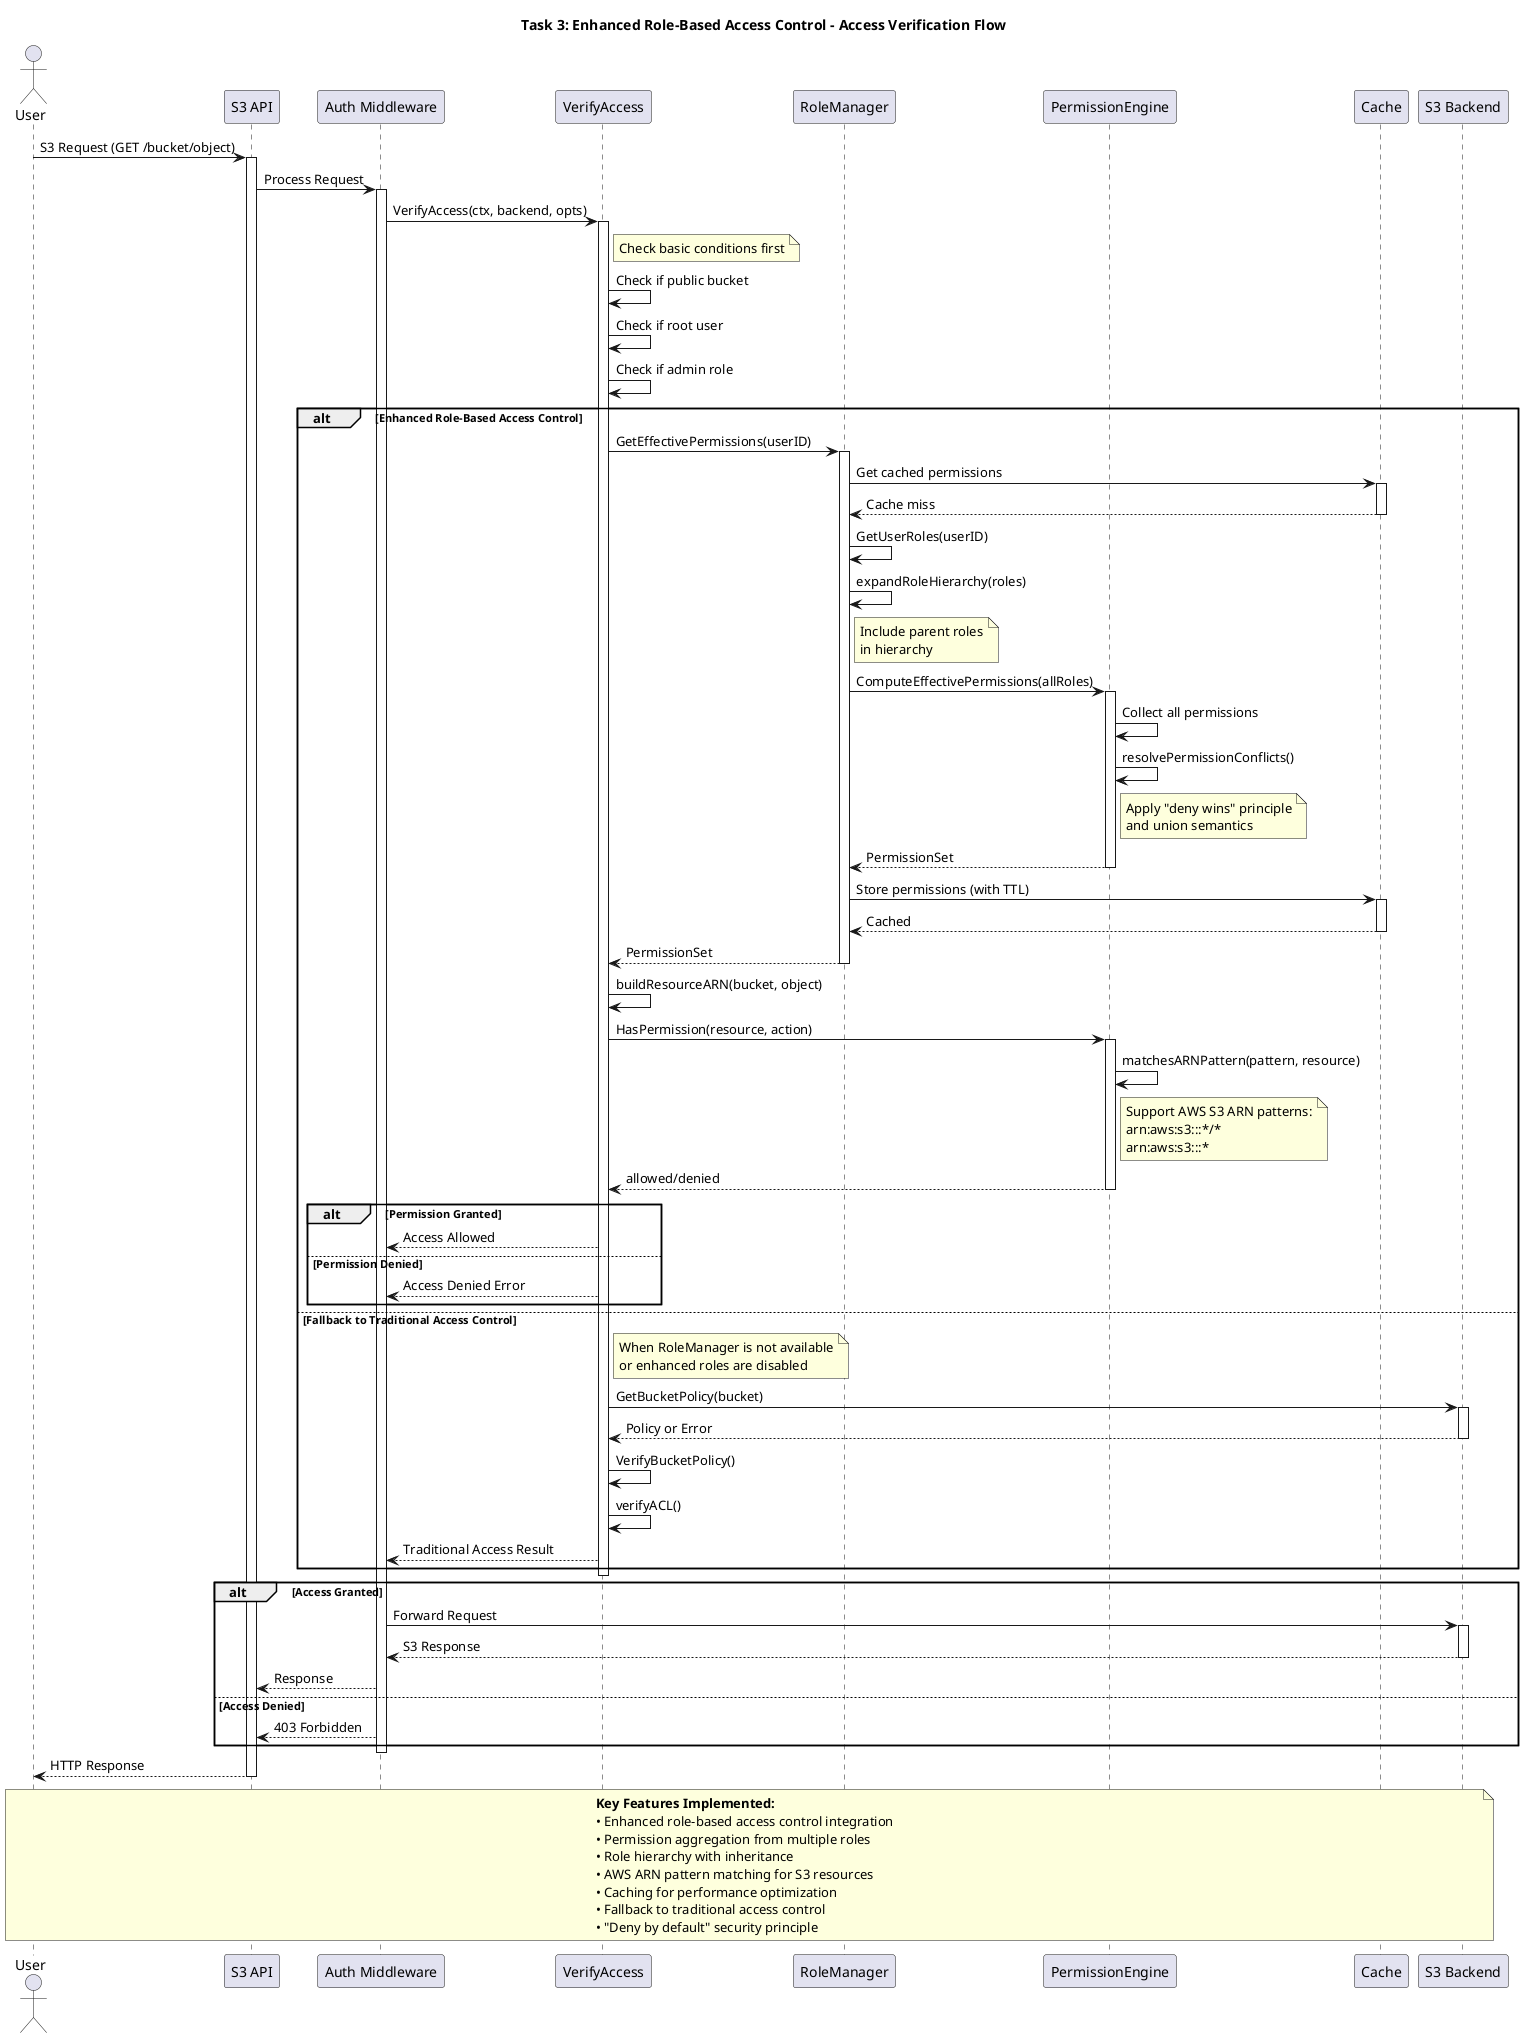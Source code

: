 @startuml Task3-Sequence-Diagram
title Task 3: Enhanced Role-Based Access Control - Access Verification Flow

actor User
participant "S3 API" as API
participant "Auth Middleware" as Middleware
participant "VerifyAccess" as Verify
participant "RoleManager" as RM
participant "PermissionEngine" as PE
participant "Cache" as Cache
participant "S3 Backend" as Backend

User -> API: S3 Request (GET /bucket/object)
activate API

API -> Middleware: Process Request
activate Middleware

Middleware -> Verify: VerifyAccess(ctx, backend, opts)
activate Verify

note right of Verify: Check basic conditions first
Verify -> Verify: Check if public bucket
Verify -> Verify: Check if root user
Verify -> Verify: Check if admin role

alt Enhanced Role-Based Access Control
    Verify -> RM: GetEffectivePermissions(userID)
    activate RM
    
    RM -> Cache: Get cached permissions
    activate Cache
    Cache --> RM: Cache miss
    deactivate Cache
    
    RM -> RM: GetUserRoles(userID)
    RM -> RM: expandRoleHierarchy(roles)
    
    note right of RM: Include parent roles\nin hierarchy
    
    RM -> PE: ComputeEffectivePermissions(allRoles)
    activate PE
    
    PE -> PE: Collect all permissions
    PE -> PE: resolvePermissionConflicts()
    
    note right of PE: Apply "deny wins" principle\nand union semantics
    
    PE --> RM: PermissionSet
    deactivate PE
    
    RM -> Cache: Store permissions (with TTL)
    activate Cache
    Cache --> RM: Cached
    deactivate Cache
    
    RM --> Verify: PermissionSet
    deactivate RM
    
    Verify -> Verify: buildResourceARN(bucket, object)
    Verify -> PE: HasPermission(resource, action)
    activate PE
    
    PE -> PE: matchesARNPattern(pattern, resource)
    
    note right of PE: Support AWS S3 ARN patterns:\narn:aws:s3:::*/*\narn:aws:s3:::*
    
    PE --> Verify: allowed/denied
    deactivate PE
    
    alt Permission Granted
        Verify --> Middleware: Access Allowed
    else Permission Denied
        Verify --> Middleware: Access Denied Error
    end
    
else Fallback to Traditional Access Control
    note right of Verify: When RoleManager is not available\nor enhanced roles are disabled
    
    Verify -> Backend: GetBucketPolicy(bucket)
    activate Backend
    Backend --> Verify: Policy or Error
    deactivate Backend
    
    Verify -> Verify: VerifyBucketPolicy()
    Verify -> Verify: verifyACL()
    Verify --> Middleware: Traditional Access Result
end

deactivate Verify

alt Access Granted
    Middleware -> Backend: Forward Request
    activate Backend
    Backend --> Middleware: S3 Response
    deactivate Backend
    
    Middleware --> API: Response
else Access Denied
    Middleware --> API: 403 Forbidden
end

deactivate Middleware

API --> User: HTTP Response
deactivate API

note over User, Backend
  <b>Key Features Implemented:</b>
  • Enhanced role-based access control integration
  • Permission aggregation from multiple roles
  • Role hierarchy with inheritance
  • AWS ARN pattern matching for S3 resources
  • Caching for performance optimization
  • Fallback to traditional access control
  • "Deny by default" security principle
end note

@enduml